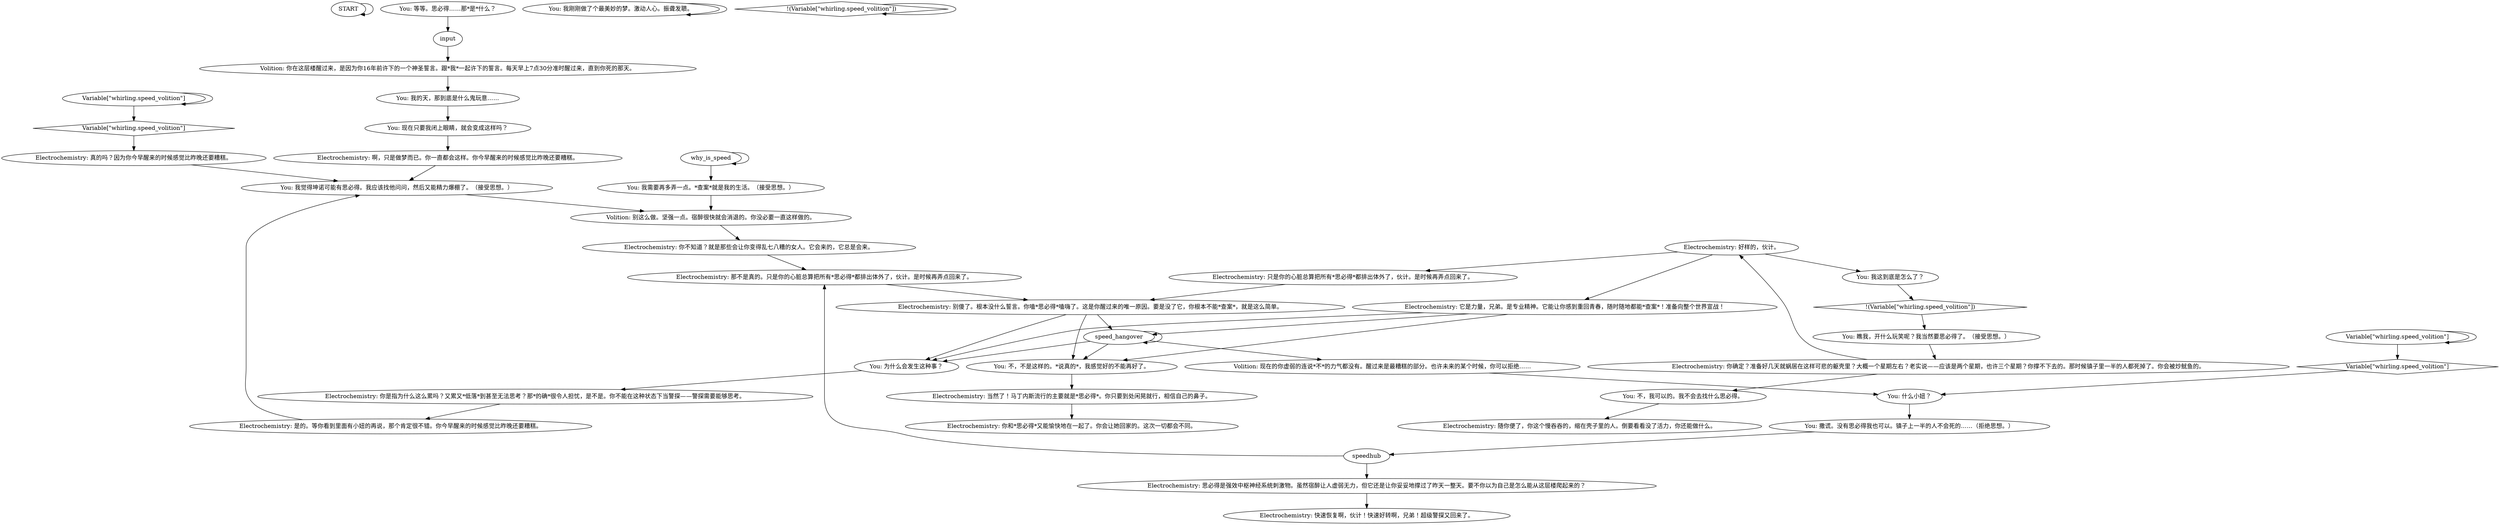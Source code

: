 # WHIRLING F2 ORB / speed hangover
# Electrochemistry informs you that you're low on amphetamines in your bloodstream.
# ==================================================
digraph G {
	  0 [label="START"];
	  1 [label="input"];
	  2 [label="Electrochemistry: 思必得是强效中枢神经系统刺激物。虽然宿醉让人虚弱无力，但它还是让你妥妥地撑过了昨天一整天。要不你以为自己是怎么能从这层楼爬起来的？"];
	  3 [label="You: 什么小妞？"];
	  4 [label="speed_hangover"];
	  5 [label="You: 我需要再多弄一点。*查案*就是我的生活。（接受思想。）"];
	  6 [label="You: 不，不是这样的。*说真的*，我感觉好的不能再好了。"];
	  7 [label="You: 不，我可以的。我不会去找什么思必得。"];
	  8 [label="You: 瞧我，开什么玩笑呢？我当然要思必得了。（接受思想。）"];
	  9 [label="Electrochemistry: 它是力量，兄弟。是专业精神。它能让你感到重回青春，随时随地都能*查案*！准备向整个世界宣战！"];
	  10 [label="You: 现在只要我闭上眼睛，就会变成这样吗？"];
	  11 [label="Electrochemistry: 啊，只是做梦而已。你一直都会这样。你今早醒来的时候感觉比昨晚还要糟糕。"];
	  12 [label="Electrochemistry: 是的。等你看到里面有小妞的再说，那个肯定很不错。你今早醒来的时候感觉比昨晚还要糟糕。"];
	  13 [label="why_is_speed"];
	  14 [label="You: 为什么会发生这种事？"];
	  15 [label="You: 我觉得坤诺可能有思必得。我应该找他问问，然后又能精力爆棚了。（接受思想。）"];
	  16 [label="speedhub"];
	  17 [label="Electrochemistry: 随你便了，你这个慢吞吞的，缩在壳子里的人。倒要看看没了活力，你还能做什么。"];
	  18 [label="Electrochemistry: 你确定？准备好几天就蜗居在这样可悲的躯壳里？大概一个星期左右？老实说——应该是两个星期，也许三个星期？你撑不下去的。那时候镇子里一半的人都死掉了。你会被炒鱿鱼的。"];
	  19 [label="Electrochemistry: 快速恢复啊，伙计！快速好转啊，兄弟！超级警探又回来了。"];
	  20 [label="Variable[\"whirling.speed_volition\"]"];
	  21 [label="Variable[\"whirling.speed_volition\"]", shape=diamond];
	  22 [label="!(Variable[\"whirling.speed_volition\"])", shape=diamond];
	  23 [label="Electrochemistry: 你是指为什么这么累吗？又累又*低落*到甚至无法思考？那*的确*很令人担忧，是不是。你不能在这种状态下当警探——警探需要能够思考。"];
	  24 [label="Electrochemistry: 只是你的心脏总算把所有*思必得*都排出体外了，伙计。是时候再弄点回来了。"];
	  25 [label="You: 我的天，那到底是什么鬼玩意……"];
	  26 [label="Electrochemistry: 别傻了。根本没什么誓言。你嗑*思必得*嗑嗨了。这是你醒过来的唯一原因。要是没了它，你根本不能*查案*，就是这么简单。"];
	  27 [label="Volition: 别这么做。坚强一点。宿醉很快就会消退的。你没必要一直这样做的。"];
	  28 [label="Electrochemistry: 当然了！马丁内斯流行的主要就是*思必得*。你只要到处闲晃就行，相信自己的鼻子。"];
	  29 [label="Electrochemistry: 那不是真的。只是你的心脏总算把所有*思必得*都排出体外了，伙计。是时候再弄点回来了。"];
	  30 [label="You: 我这到底是怎么了？"];
	  31 [label="You: 我刚刚做了个最美妙的梦。激动人心。振聋发聩。"];
	  32 [label="Electrochemistry: 真的吗？因为你今早醒来的时候感觉比昨晚还要糟糕。"];
	  33 [label="Volition: 你在这层楼醒过来，是因为你16年前许下的一个神圣誓言。跟*我*一起许下的誓言。每天早上7点30分准时醒过来，直到你死的那天。"];
	  34 [label="Electrochemistry: 好样的，伙计。"];
	  35 [label="You: 撒谎。没有思必得我也可以。镇子上一半的人不会死的……（拒绝思想。）"];
	  36 [label="Electrochemistry: 你不知道？就是那些会让你变得乱七八糟的女人。它会来的，它总是会来。"];
	  37 [label="Variable[\"whirling.speed_volition\"]"];
	  38 [label="Variable[\"whirling.speed_volition\"]", shape=diamond];
	  39 [label="!(Variable[\"whirling.speed_volition\"])", shape=diamond];
	  40 [label="Volition: 现在的你虚弱的连说*不*的力气都没有。醒过来是最糟糕的部分。也许未来的某个时候，你可以拒绝……"];
	  41 [label="You: 等等。思必得……那*是*什么？"];
	  42 [label="Electrochemistry: 你和*思必得*又能愉快地在一起了。你会让她回家的。这次一切都会不同。"];
	  0 -> 0
	  1 -> 33
	  2 -> 19
	  3 -> 35
	  4 -> 40
	  4 -> 4
	  4 -> 14
	  4 -> 6
	  5 -> 27
	  6 -> 28
	  7 -> 17
	  8 -> 18
	  9 -> 4
	  9 -> 14
	  9 -> 6
	  10 -> 11
	  11 -> 15
	  12 -> 15
	  13 -> 5
	  13 -> 13
	  14 -> 23
	  15 -> 27
	  16 -> 2
	  16 -> 29
	  18 -> 34
	  18 -> 7
	  20 -> 20
	  20 -> 21
	  21 -> 32
	  22 -> 8
	  23 -> 12
	  24 -> 26
	  25 -> 10
	  26 -> 4
	  26 -> 14
	  26 -> 6
	  27 -> 36
	  28 -> 42
	  29 -> 26
	  30 -> 22
	  31 -> 31
	  32 -> 15
	  33 -> 25
	  34 -> 24
	  34 -> 9
	  34 -> 30
	  35 -> 16
	  36 -> 29
	  37 -> 37
	  37 -> 38
	  38 -> 3
	  39 -> 39
	  40 -> 3
	  41 -> 1
}

